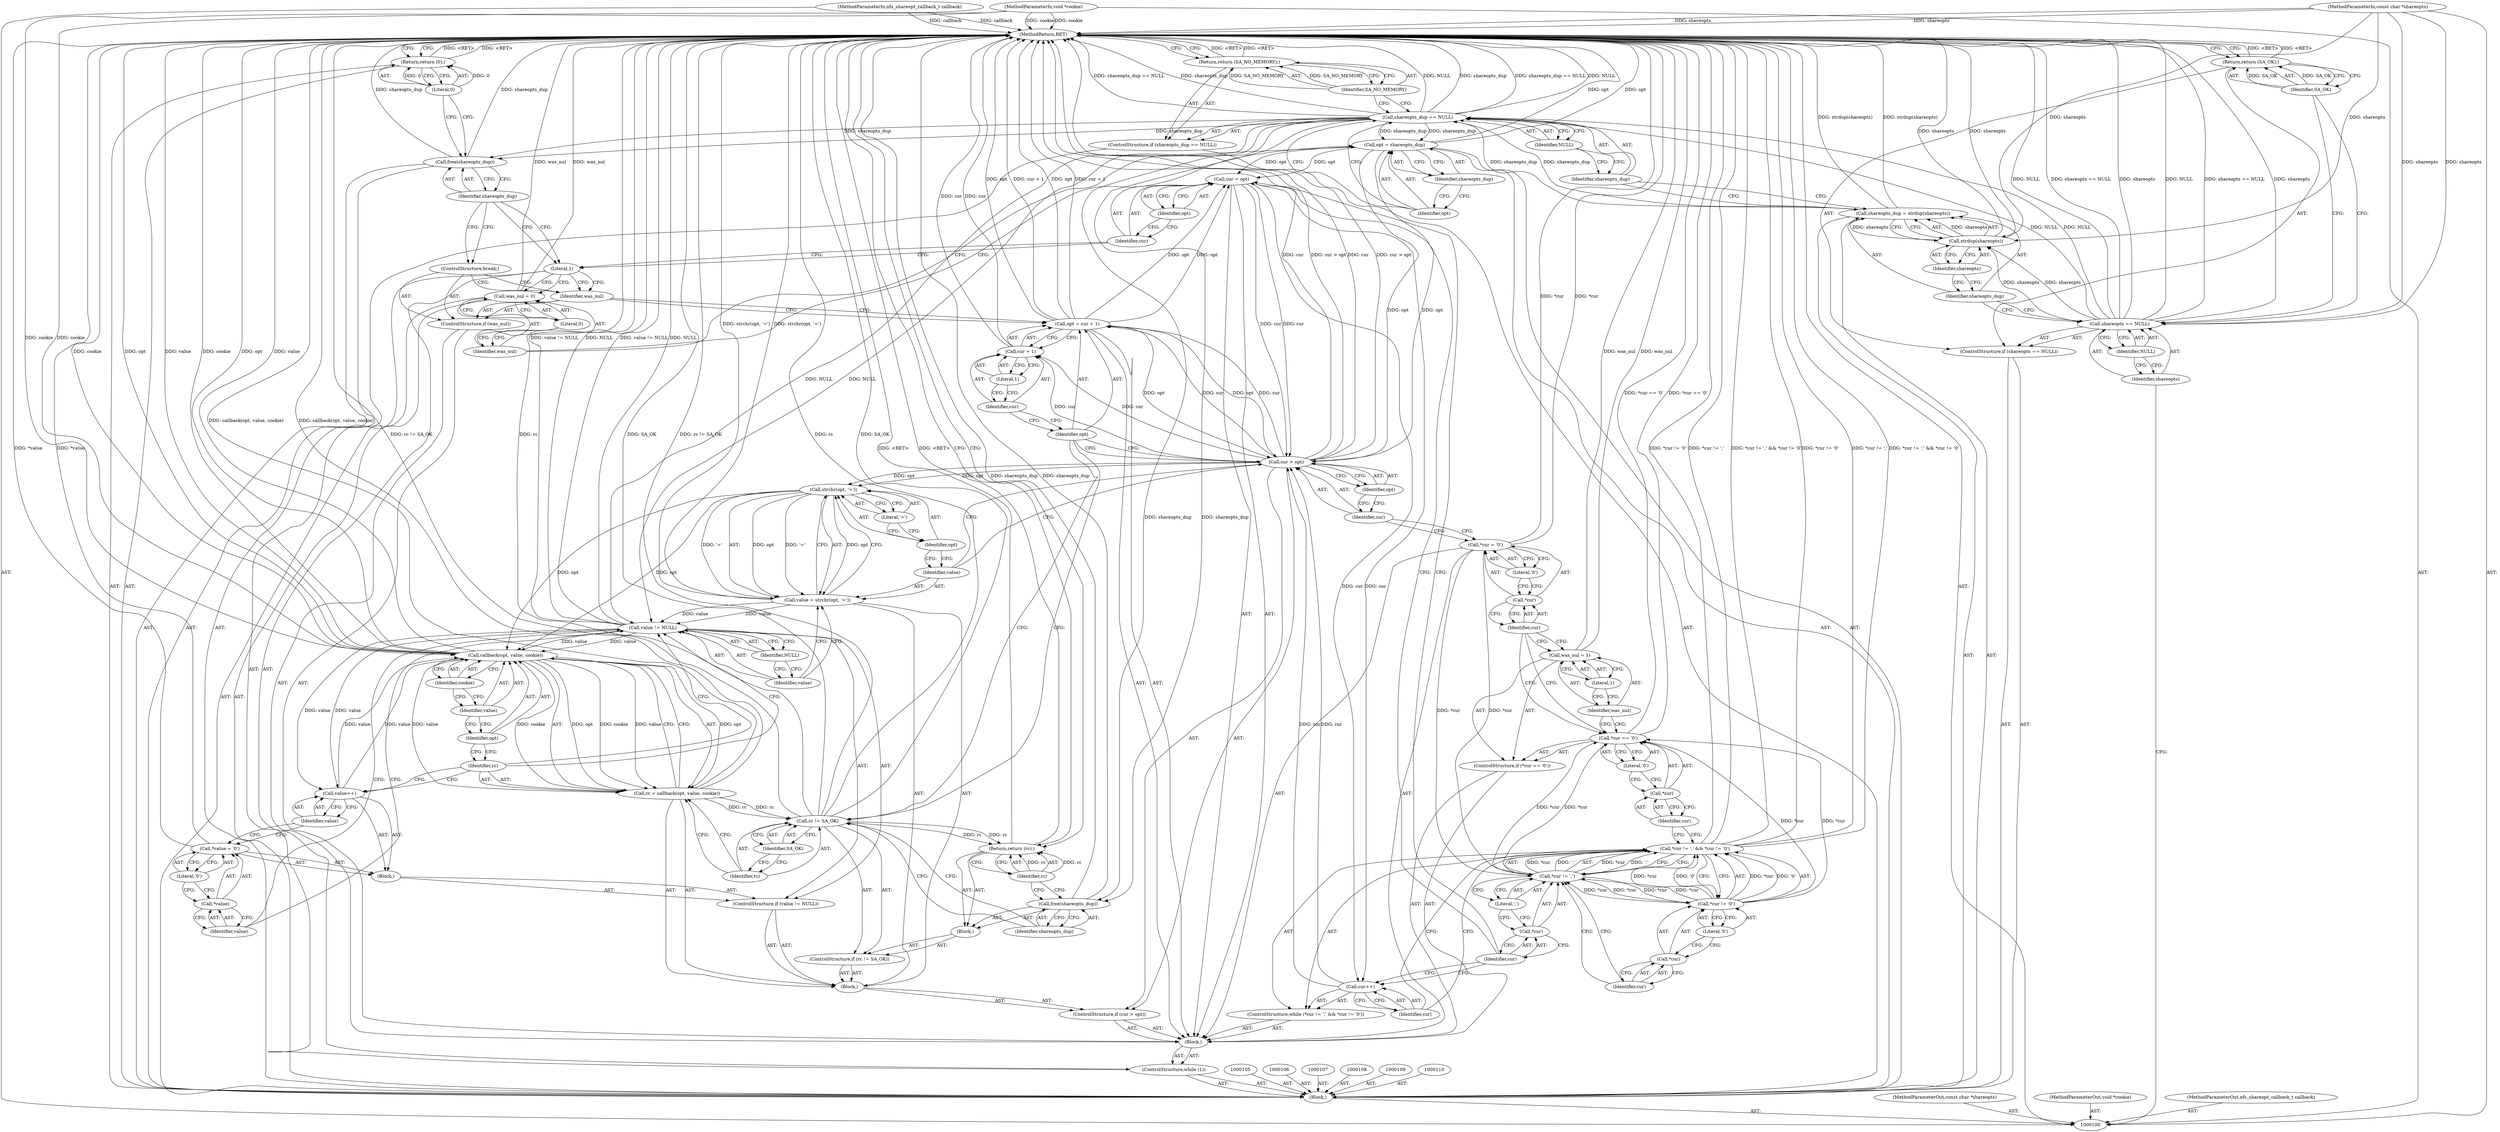 digraph "1_zfs_99aa4d2b4fd12c6bef62d02ffd1b375ddd42fcf4" {
"1000211" [label="(MethodReturn,RET)"];
"1000101" [label="(MethodParameterIn,const char *shareopts)"];
"1000278" [label="(MethodParameterOut,const char *shareopts)"];
"1000126" [label="(Identifier,SA_NO_MEMORY)"];
"1000125" [label="(Return,return (SA_NO_MEMORY);)"];
"1000127" [label="(Call,opt = shareopts_dup)"];
"1000128" [label="(Identifier,opt)"];
"1000129" [label="(Identifier,shareopts_dup)"];
"1000130" [label="(Call,was_nul = 0)"];
"1000131" [label="(Identifier,was_nul)"];
"1000132" [label="(Literal,0)"];
"1000133" [label="(ControlStructure,while (1))"];
"1000135" [label="(Block,)"];
"1000134" [label="(Literal,1)"];
"1000136" [label="(Call,cur = opt)"];
"1000137" [label="(Identifier,cur)"];
"1000138" [label="(Identifier,opt)"];
"1000143" [label="(Identifier,cur)"];
"1000144" [label="(Literal,',')"];
"1000139" [label="(ControlStructure,while (*cur != ',' && *cur != '\0'))"];
"1000145" [label="(Call,*cur != '\0')"];
"1000146" [label="(Call,*cur)"];
"1000147" [label="(Identifier,cur)"];
"1000148" [label="(Literal,'\0')"];
"1000140" [label="(Call,*cur != ',' && *cur != '\0')"];
"1000141" [label="(Call,*cur != ',')"];
"1000142" [label="(Call,*cur)"];
"1000149" [label="(Call,cur++)"];
"1000150" [label="(Identifier,cur)"];
"1000155" [label="(Literal,'\0')"];
"1000151" [label="(ControlStructure,if (*cur == '\0'))"];
"1000152" [label="(Call,*cur == '\0')"];
"1000153" [label="(Call,*cur)"];
"1000154" [label="(Identifier,cur)"];
"1000158" [label="(Literal,1)"];
"1000156" [label="(Call,was_nul = 1)"];
"1000157" [label="(Identifier,was_nul)"];
"1000159" [label="(Call,*cur = '\0')"];
"1000160" [label="(Call,*cur)"];
"1000161" [label="(Identifier,cur)"];
"1000162" [label="(Literal,'\0')"];
"1000103" [label="(MethodParameterIn,void *cookie)"];
"1000280" [label="(MethodParameterOut,void *cookie)"];
"1000102" [label="(MethodParameterIn,nfs_shareopt_callback_t callback)"];
"1000279" [label="(MethodParameterOut,nfs_shareopt_callback_t callback)"];
"1000166" [label="(Identifier,opt)"];
"1000167" [label="(Block,)"];
"1000163" [label="(ControlStructure,if (cur > opt))"];
"1000164" [label="(Call,cur > opt)"];
"1000165" [label="(Identifier,cur)"];
"1000170" [label="(Call,strchr(opt, '='))"];
"1000171" [label="(Identifier,opt)"];
"1000172" [label="(Literal,'=')"];
"1000168" [label="(Call,value = strchr(opt, '='))"];
"1000169" [label="(Identifier,value)"];
"1000176" [label="(Identifier,NULL)"];
"1000177" [label="(Block,)"];
"1000173" [label="(ControlStructure,if (value != NULL))"];
"1000174" [label="(Call,value != NULL)"];
"1000175" [label="(Identifier,value)"];
"1000181" [label="(Literal,'\0')"];
"1000178" [label="(Call,*value = '\0')"];
"1000179" [label="(Call,*value)"];
"1000180" [label="(Identifier,value)"];
"1000182" [label="(Call,value++)"];
"1000183" [label="(Identifier,value)"];
"1000187" [label="(Identifier,opt)"];
"1000188" [label="(Identifier,value)"];
"1000189" [label="(Identifier,cookie)"];
"1000184" [label="(Call,rc = callback(opt, value, cookie))"];
"1000185" [label="(Identifier,rc)"];
"1000186" [label="(Call,callback(opt, value, cookie))"];
"1000193" [label="(Identifier,SA_OK)"];
"1000194" [label="(Block,)"];
"1000190" [label="(ControlStructure,if (rc != SA_OK))"];
"1000191" [label="(Call,rc != SA_OK)"];
"1000192" [label="(Identifier,rc)"];
"1000195" [label="(Call,free(shareopts_dup))"];
"1000196" [label="(Identifier,shareopts_dup)"];
"1000198" [label="(Identifier,rc)"];
"1000197" [label="(Return,return (rc);)"];
"1000104" [label="(Block,)"];
"1000203" [label="(Literal,1)"];
"1000199" [label="(Call,opt = cur + 1)"];
"1000200" [label="(Identifier,opt)"];
"1000201" [label="(Call,cur + 1)"];
"1000202" [label="(Identifier,cur)"];
"1000204" [label="(ControlStructure,if (was_nul))"];
"1000205" [label="(Identifier,was_nul)"];
"1000206" [label="(ControlStructure,break;)"];
"1000207" [label="(Call,free(shareopts_dup))"];
"1000208" [label="(Identifier,shareopts_dup)"];
"1000209" [label="(Return,return (0);)"];
"1000210" [label="(Literal,0)"];
"1000111" [label="(ControlStructure,if (shareopts == NULL))"];
"1000114" [label="(Identifier,NULL)"];
"1000112" [label="(Call,shareopts == NULL)"];
"1000113" [label="(Identifier,shareopts)"];
"1000116" [label="(Identifier,SA_OK)"];
"1000115" [label="(Return,return (SA_OK);)"];
"1000117" [label="(Call,shareopts_dup = strdup(shareopts))"];
"1000118" [label="(Identifier,shareopts_dup)"];
"1000119" [label="(Call,strdup(shareopts))"];
"1000120" [label="(Identifier,shareopts)"];
"1000121" [label="(ControlStructure,if (shareopts_dup == NULL))"];
"1000124" [label="(Identifier,NULL)"];
"1000122" [label="(Call,shareopts_dup == NULL)"];
"1000123" [label="(Identifier,shareopts_dup)"];
"1000211" -> "1000100"  [label="AST: "];
"1000211" -> "1000115"  [label="CFG: "];
"1000211" -> "1000125"  [label="CFG: "];
"1000211" -> "1000197"  [label="CFG: "];
"1000211" -> "1000209"  [label="CFG: "];
"1000197" -> "1000211"  [label="DDG: <RET>"];
"1000125" -> "1000211"  [label="DDG: <RET>"];
"1000186" -> "1000211"  [label="DDG: opt"];
"1000186" -> "1000211"  [label="DDG: value"];
"1000186" -> "1000211"  [label="DDG: cookie"];
"1000199" -> "1000211"  [label="DDG: cur + 1"];
"1000199" -> "1000211"  [label="DDG: opt"];
"1000178" -> "1000211"  [label="DDG: *value"];
"1000103" -> "1000211"  [label="DDG: cookie"];
"1000191" -> "1000211"  [label="DDG: rc != SA_OK"];
"1000191" -> "1000211"  [label="DDG: rc"];
"1000191" -> "1000211"  [label="DDG: SA_OK"];
"1000168" -> "1000211"  [label="DDG: strchr(opt, '=')"];
"1000117" -> "1000211"  [label="DDG: strdup(shareopts)"];
"1000195" -> "1000211"  [label="DDG: shareopts_dup"];
"1000174" -> "1000211"  [label="DDG: value != NULL"];
"1000174" -> "1000211"  [label="DDG: NULL"];
"1000164" -> "1000211"  [label="DDG: cur > opt"];
"1000164" -> "1000211"  [label="DDG: cur"];
"1000184" -> "1000211"  [label="DDG: callback(opt, value, cookie)"];
"1000156" -> "1000211"  [label="DDG: was_nul"];
"1000112" -> "1000211"  [label="DDG: NULL"];
"1000112" -> "1000211"  [label="DDG: shareopts == NULL"];
"1000112" -> "1000211"  [label="DDG: shareopts"];
"1000159" -> "1000211"  [label="DDG: *cur"];
"1000122" -> "1000211"  [label="DDG: shareopts_dup"];
"1000122" -> "1000211"  [label="DDG: shareopts_dup == NULL"];
"1000122" -> "1000211"  [label="DDG: NULL"];
"1000140" -> "1000211"  [label="DDG: *cur != ','"];
"1000140" -> "1000211"  [label="DDG: *cur != ',' && *cur != '\0'"];
"1000140" -> "1000211"  [label="DDG: *cur != '\0'"];
"1000152" -> "1000211"  [label="DDG: *cur == '\0'"];
"1000207" -> "1000211"  [label="DDG: shareopts_dup"];
"1000102" -> "1000211"  [label="DDG: callback"];
"1000101" -> "1000211"  [label="DDG: shareopts"];
"1000119" -> "1000211"  [label="DDG: shareopts"];
"1000127" -> "1000211"  [label="DDG: opt"];
"1000130" -> "1000211"  [label="DDG: was_nul"];
"1000201" -> "1000211"  [label="DDG: cur"];
"1000209" -> "1000211"  [label="DDG: <RET>"];
"1000115" -> "1000211"  [label="DDG: <RET>"];
"1000101" -> "1000100"  [label="AST: "];
"1000101" -> "1000211"  [label="DDG: shareopts"];
"1000101" -> "1000112"  [label="DDG: shareopts"];
"1000101" -> "1000119"  [label="DDG: shareopts"];
"1000278" -> "1000100"  [label="AST: "];
"1000126" -> "1000125"  [label="AST: "];
"1000126" -> "1000122"  [label="CFG: "];
"1000125" -> "1000126"  [label="CFG: "];
"1000126" -> "1000125"  [label="DDG: SA_NO_MEMORY"];
"1000125" -> "1000121"  [label="AST: "];
"1000125" -> "1000126"  [label="CFG: "];
"1000126" -> "1000125"  [label="AST: "];
"1000211" -> "1000125"  [label="CFG: "];
"1000125" -> "1000211"  [label="DDG: <RET>"];
"1000126" -> "1000125"  [label="DDG: SA_NO_MEMORY"];
"1000127" -> "1000104"  [label="AST: "];
"1000127" -> "1000129"  [label="CFG: "];
"1000128" -> "1000127"  [label="AST: "];
"1000129" -> "1000127"  [label="AST: "];
"1000131" -> "1000127"  [label="CFG: "];
"1000127" -> "1000211"  [label="DDG: opt"];
"1000122" -> "1000127"  [label="DDG: shareopts_dup"];
"1000127" -> "1000136"  [label="DDG: opt"];
"1000127" -> "1000164"  [label="DDG: opt"];
"1000128" -> "1000127"  [label="AST: "];
"1000128" -> "1000122"  [label="CFG: "];
"1000129" -> "1000128"  [label="CFG: "];
"1000129" -> "1000127"  [label="AST: "];
"1000129" -> "1000128"  [label="CFG: "];
"1000127" -> "1000129"  [label="CFG: "];
"1000130" -> "1000104"  [label="AST: "];
"1000130" -> "1000132"  [label="CFG: "];
"1000131" -> "1000130"  [label="AST: "];
"1000132" -> "1000130"  [label="AST: "];
"1000134" -> "1000130"  [label="CFG: "];
"1000130" -> "1000211"  [label="DDG: was_nul"];
"1000131" -> "1000130"  [label="AST: "];
"1000131" -> "1000127"  [label="CFG: "];
"1000132" -> "1000131"  [label="CFG: "];
"1000132" -> "1000130"  [label="AST: "];
"1000132" -> "1000131"  [label="CFG: "];
"1000130" -> "1000132"  [label="CFG: "];
"1000133" -> "1000104"  [label="AST: "];
"1000134" -> "1000133"  [label="AST: "];
"1000135" -> "1000133"  [label="AST: "];
"1000135" -> "1000133"  [label="AST: "];
"1000136" -> "1000135"  [label="AST: "];
"1000139" -> "1000135"  [label="AST: "];
"1000151" -> "1000135"  [label="AST: "];
"1000159" -> "1000135"  [label="AST: "];
"1000163" -> "1000135"  [label="AST: "];
"1000199" -> "1000135"  [label="AST: "];
"1000204" -> "1000135"  [label="AST: "];
"1000134" -> "1000133"  [label="AST: "];
"1000134" -> "1000205"  [label="CFG: "];
"1000134" -> "1000130"  [label="CFG: "];
"1000137" -> "1000134"  [label="CFG: "];
"1000208" -> "1000134"  [label="CFG: "];
"1000136" -> "1000135"  [label="AST: "];
"1000136" -> "1000138"  [label="CFG: "];
"1000137" -> "1000136"  [label="AST: "];
"1000138" -> "1000136"  [label="AST: "];
"1000143" -> "1000136"  [label="CFG: "];
"1000199" -> "1000136"  [label="DDG: opt"];
"1000127" -> "1000136"  [label="DDG: opt"];
"1000136" -> "1000149"  [label="DDG: cur"];
"1000136" -> "1000164"  [label="DDG: cur"];
"1000137" -> "1000136"  [label="AST: "];
"1000137" -> "1000134"  [label="CFG: "];
"1000138" -> "1000137"  [label="CFG: "];
"1000138" -> "1000136"  [label="AST: "];
"1000138" -> "1000137"  [label="CFG: "];
"1000136" -> "1000138"  [label="CFG: "];
"1000143" -> "1000142"  [label="AST: "];
"1000143" -> "1000149"  [label="CFG: "];
"1000143" -> "1000136"  [label="CFG: "];
"1000142" -> "1000143"  [label="CFG: "];
"1000144" -> "1000141"  [label="AST: "];
"1000144" -> "1000142"  [label="CFG: "];
"1000141" -> "1000144"  [label="CFG: "];
"1000139" -> "1000135"  [label="AST: "];
"1000140" -> "1000139"  [label="AST: "];
"1000149" -> "1000139"  [label="AST: "];
"1000145" -> "1000140"  [label="AST: "];
"1000145" -> "1000148"  [label="CFG: "];
"1000146" -> "1000145"  [label="AST: "];
"1000148" -> "1000145"  [label="AST: "];
"1000140" -> "1000145"  [label="CFG: "];
"1000145" -> "1000141"  [label="DDG: *cur"];
"1000145" -> "1000140"  [label="DDG: *cur"];
"1000145" -> "1000140"  [label="DDG: '\0'"];
"1000141" -> "1000145"  [label="DDG: *cur"];
"1000145" -> "1000152"  [label="DDG: *cur"];
"1000146" -> "1000145"  [label="AST: "];
"1000146" -> "1000147"  [label="CFG: "];
"1000147" -> "1000146"  [label="AST: "];
"1000148" -> "1000146"  [label="CFG: "];
"1000147" -> "1000146"  [label="AST: "];
"1000147" -> "1000141"  [label="CFG: "];
"1000146" -> "1000147"  [label="CFG: "];
"1000148" -> "1000145"  [label="AST: "];
"1000148" -> "1000146"  [label="CFG: "];
"1000145" -> "1000148"  [label="CFG: "];
"1000140" -> "1000139"  [label="AST: "];
"1000140" -> "1000141"  [label="CFG: "];
"1000140" -> "1000145"  [label="CFG: "];
"1000141" -> "1000140"  [label="AST: "];
"1000145" -> "1000140"  [label="AST: "];
"1000150" -> "1000140"  [label="CFG: "];
"1000154" -> "1000140"  [label="CFG: "];
"1000140" -> "1000211"  [label="DDG: *cur != ','"];
"1000140" -> "1000211"  [label="DDG: *cur != ',' && *cur != '\0'"];
"1000140" -> "1000211"  [label="DDG: *cur != '\0'"];
"1000141" -> "1000140"  [label="DDG: *cur"];
"1000141" -> "1000140"  [label="DDG: ','"];
"1000145" -> "1000140"  [label="DDG: *cur"];
"1000145" -> "1000140"  [label="DDG: '\0'"];
"1000141" -> "1000140"  [label="AST: "];
"1000141" -> "1000144"  [label="CFG: "];
"1000142" -> "1000141"  [label="AST: "];
"1000144" -> "1000141"  [label="AST: "];
"1000147" -> "1000141"  [label="CFG: "];
"1000140" -> "1000141"  [label="CFG: "];
"1000141" -> "1000140"  [label="DDG: *cur"];
"1000141" -> "1000140"  [label="DDG: ','"];
"1000159" -> "1000141"  [label="DDG: *cur"];
"1000145" -> "1000141"  [label="DDG: *cur"];
"1000141" -> "1000145"  [label="DDG: *cur"];
"1000141" -> "1000152"  [label="DDG: *cur"];
"1000142" -> "1000141"  [label="AST: "];
"1000142" -> "1000143"  [label="CFG: "];
"1000143" -> "1000142"  [label="AST: "];
"1000144" -> "1000142"  [label="CFG: "];
"1000149" -> "1000139"  [label="AST: "];
"1000149" -> "1000150"  [label="CFG: "];
"1000150" -> "1000149"  [label="AST: "];
"1000143" -> "1000149"  [label="CFG: "];
"1000136" -> "1000149"  [label="DDG: cur"];
"1000149" -> "1000164"  [label="DDG: cur"];
"1000150" -> "1000149"  [label="AST: "];
"1000150" -> "1000140"  [label="CFG: "];
"1000149" -> "1000150"  [label="CFG: "];
"1000155" -> "1000152"  [label="AST: "];
"1000155" -> "1000153"  [label="CFG: "];
"1000152" -> "1000155"  [label="CFG: "];
"1000151" -> "1000135"  [label="AST: "];
"1000152" -> "1000151"  [label="AST: "];
"1000156" -> "1000151"  [label="AST: "];
"1000152" -> "1000151"  [label="AST: "];
"1000152" -> "1000155"  [label="CFG: "];
"1000153" -> "1000152"  [label="AST: "];
"1000155" -> "1000152"  [label="AST: "];
"1000157" -> "1000152"  [label="CFG: "];
"1000161" -> "1000152"  [label="CFG: "];
"1000152" -> "1000211"  [label="DDG: *cur == '\0'"];
"1000141" -> "1000152"  [label="DDG: *cur"];
"1000145" -> "1000152"  [label="DDG: *cur"];
"1000153" -> "1000152"  [label="AST: "];
"1000153" -> "1000154"  [label="CFG: "];
"1000154" -> "1000153"  [label="AST: "];
"1000155" -> "1000153"  [label="CFG: "];
"1000154" -> "1000153"  [label="AST: "];
"1000154" -> "1000140"  [label="CFG: "];
"1000153" -> "1000154"  [label="CFG: "];
"1000158" -> "1000156"  [label="AST: "];
"1000158" -> "1000157"  [label="CFG: "];
"1000156" -> "1000158"  [label="CFG: "];
"1000156" -> "1000151"  [label="AST: "];
"1000156" -> "1000158"  [label="CFG: "];
"1000157" -> "1000156"  [label="AST: "];
"1000158" -> "1000156"  [label="AST: "];
"1000161" -> "1000156"  [label="CFG: "];
"1000156" -> "1000211"  [label="DDG: was_nul"];
"1000157" -> "1000156"  [label="AST: "];
"1000157" -> "1000152"  [label="CFG: "];
"1000158" -> "1000157"  [label="CFG: "];
"1000159" -> "1000135"  [label="AST: "];
"1000159" -> "1000162"  [label="CFG: "];
"1000160" -> "1000159"  [label="AST: "];
"1000162" -> "1000159"  [label="AST: "];
"1000165" -> "1000159"  [label="CFG: "];
"1000159" -> "1000211"  [label="DDG: *cur"];
"1000159" -> "1000141"  [label="DDG: *cur"];
"1000160" -> "1000159"  [label="AST: "];
"1000160" -> "1000161"  [label="CFG: "];
"1000161" -> "1000160"  [label="AST: "];
"1000162" -> "1000160"  [label="CFG: "];
"1000161" -> "1000160"  [label="AST: "];
"1000161" -> "1000156"  [label="CFG: "];
"1000161" -> "1000152"  [label="CFG: "];
"1000160" -> "1000161"  [label="CFG: "];
"1000162" -> "1000159"  [label="AST: "];
"1000162" -> "1000160"  [label="CFG: "];
"1000159" -> "1000162"  [label="CFG: "];
"1000103" -> "1000100"  [label="AST: "];
"1000103" -> "1000211"  [label="DDG: cookie"];
"1000103" -> "1000186"  [label="DDG: cookie"];
"1000280" -> "1000100"  [label="AST: "];
"1000102" -> "1000100"  [label="AST: "];
"1000102" -> "1000211"  [label="DDG: callback"];
"1000279" -> "1000100"  [label="AST: "];
"1000166" -> "1000164"  [label="AST: "];
"1000166" -> "1000165"  [label="CFG: "];
"1000164" -> "1000166"  [label="CFG: "];
"1000167" -> "1000163"  [label="AST: "];
"1000168" -> "1000167"  [label="AST: "];
"1000173" -> "1000167"  [label="AST: "];
"1000184" -> "1000167"  [label="AST: "];
"1000190" -> "1000167"  [label="AST: "];
"1000163" -> "1000135"  [label="AST: "];
"1000164" -> "1000163"  [label="AST: "];
"1000167" -> "1000163"  [label="AST: "];
"1000164" -> "1000163"  [label="AST: "];
"1000164" -> "1000166"  [label="CFG: "];
"1000165" -> "1000164"  [label="AST: "];
"1000166" -> "1000164"  [label="AST: "];
"1000169" -> "1000164"  [label="CFG: "];
"1000200" -> "1000164"  [label="CFG: "];
"1000164" -> "1000211"  [label="DDG: cur > opt"];
"1000164" -> "1000211"  [label="DDG: cur"];
"1000149" -> "1000164"  [label="DDG: cur"];
"1000136" -> "1000164"  [label="DDG: cur"];
"1000199" -> "1000164"  [label="DDG: opt"];
"1000127" -> "1000164"  [label="DDG: opt"];
"1000164" -> "1000170"  [label="DDG: opt"];
"1000164" -> "1000199"  [label="DDG: cur"];
"1000164" -> "1000201"  [label="DDG: cur"];
"1000165" -> "1000164"  [label="AST: "];
"1000165" -> "1000159"  [label="CFG: "];
"1000166" -> "1000165"  [label="CFG: "];
"1000170" -> "1000168"  [label="AST: "];
"1000170" -> "1000172"  [label="CFG: "];
"1000171" -> "1000170"  [label="AST: "];
"1000172" -> "1000170"  [label="AST: "];
"1000168" -> "1000170"  [label="CFG: "];
"1000170" -> "1000168"  [label="DDG: opt"];
"1000170" -> "1000168"  [label="DDG: '='"];
"1000164" -> "1000170"  [label="DDG: opt"];
"1000170" -> "1000186"  [label="DDG: opt"];
"1000171" -> "1000170"  [label="AST: "];
"1000171" -> "1000169"  [label="CFG: "];
"1000172" -> "1000171"  [label="CFG: "];
"1000172" -> "1000170"  [label="AST: "];
"1000172" -> "1000171"  [label="CFG: "];
"1000170" -> "1000172"  [label="CFG: "];
"1000168" -> "1000167"  [label="AST: "];
"1000168" -> "1000170"  [label="CFG: "];
"1000169" -> "1000168"  [label="AST: "];
"1000170" -> "1000168"  [label="AST: "];
"1000175" -> "1000168"  [label="CFG: "];
"1000168" -> "1000211"  [label="DDG: strchr(opt, '=')"];
"1000170" -> "1000168"  [label="DDG: opt"];
"1000170" -> "1000168"  [label="DDG: '='"];
"1000168" -> "1000174"  [label="DDG: value"];
"1000169" -> "1000168"  [label="AST: "];
"1000169" -> "1000164"  [label="CFG: "];
"1000171" -> "1000169"  [label="CFG: "];
"1000176" -> "1000174"  [label="AST: "];
"1000176" -> "1000175"  [label="CFG: "];
"1000174" -> "1000176"  [label="CFG: "];
"1000177" -> "1000173"  [label="AST: "];
"1000178" -> "1000177"  [label="AST: "];
"1000182" -> "1000177"  [label="AST: "];
"1000173" -> "1000167"  [label="AST: "];
"1000174" -> "1000173"  [label="AST: "];
"1000177" -> "1000173"  [label="AST: "];
"1000174" -> "1000173"  [label="AST: "];
"1000174" -> "1000176"  [label="CFG: "];
"1000175" -> "1000174"  [label="AST: "];
"1000176" -> "1000174"  [label="AST: "];
"1000180" -> "1000174"  [label="CFG: "];
"1000185" -> "1000174"  [label="CFG: "];
"1000174" -> "1000211"  [label="DDG: value != NULL"];
"1000174" -> "1000211"  [label="DDG: NULL"];
"1000168" -> "1000174"  [label="DDG: value"];
"1000122" -> "1000174"  [label="DDG: NULL"];
"1000174" -> "1000182"  [label="DDG: value"];
"1000174" -> "1000186"  [label="DDG: value"];
"1000175" -> "1000174"  [label="AST: "];
"1000175" -> "1000168"  [label="CFG: "];
"1000176" -> "1000175"  [label="CFG: "];
"1000181" -> "1000178"  [label="AST: "];
"1000181" -> "1000179"  [label="CFG: "];
"1000178" -> "1000181"  [label="CFG: "];
"1000178" -> "1000177"  [label="AST: "];
"1000178" -> "1000181"  [label="CFG: "];
"1000179" -> "1000178"  [label="AST: "];
"1000181" -> "1000178"  [label="AST: "];
"1000183" -> "1000178"  [label="CFG: "];
"1000178" -> "1000211"  [label="DDG: *value"];
"1000179" -> "1000178"  [label="AST: "];
"1000179" -> "1000180"  [label="CFG: "];
"1000180" -> "1000179"  [label="AST: "];
"1000181" -> "1000179"  [label="CFG: "];
"1000180" -> "1000179"  [label="AST: "];
"1000180" -> "1000174"  [label="CFG: "];
"1000179" -> "1000180"  [label="CFG: "];
"1000182" -> "1000177"  [label="AST: "];
"1000182" -> "1000183"  [label="CFG: "];
"1000183" -> "1000182"  [label="AST: "];
"1000185" -> "1000182"  [label="CFG: "];
"1000174" -> "1000182"  [label="DDG: value"];
"1000182" -> "1000186"  [label="DDG: value"];
"1000183" -> "1000182"  [label="AST: "];
"1000183" -> "1000178"  [label="CFG: "];
"1000182" -> "1000183"  [label="CFG: "];
"1000187" -> "1000186"  [label="AST: "];
"1000187" -> "1000185"  [label="CFG: "];
"1000188" -> "1000187"  [label="CFG: "];
"1000188" -> "1000186"  [label="AST: "];
"1000188" -> "1000187"  [label="CFG: "];
"1000189" -> "1000188"  [label="CFG: "];
"1000189" -> "1000186"  [label="AST: "];
"1000189" -> "1000188"  [label="CFG: "];
"1000186" -> "1000189"  [label="CFG: "];
"1000184" -> "1000167"  [label="AST: "];
"1000184" -> "1000186"  [label="CFG: "];
"1000185" -> "1000184"  [label="AST: "];
"1000186" -> "1000184"  [label="AST: "];
"1000192" -> "1000184"  [label="CFG: "];
"1000184" -> "1000211"  [label="DDG: callback(opt, value, cookie)"];
"1000186" -> "1000184"  [label="DDG: opt"];
"1000186" -> "1000184"  [label="DDG: value"];
"1000186" -> "1000184"  [label="DDG: cookie"];
"1000184" -> "1000191"  [label="DDG: rc"];
"1000185" -> "1000184"  [label="AST: "];
"1000185" -> "1000182"  [label="CFG: "];
"1000185" -> "1000174"  [label="CFG: "];
"1000187" -> "1000185"  [label="CFG: "];
"1000186" -> "1000184"  [label="AST: "];
"1000186" -> "1000189"  [label="CFG: "];
"1000187" -> "1000186"  [label="AST: "];
"1000188" -> "1000186"  [label="AST: "];
"1000189" -> "1000186"  [label="AST: "];
"1000184" -> "1000186"  [label="CFG: "];
"1000186" -> "1000211"  [label="DDG: opt"];
"1000186" -> "1000211"  [label="DDG: value"];
"1000186" -> "1000211"  [label="DDG: cookie"];
"1000186" -> "1000184"  [label="DDG: opt"];
"1000186" -> "1000184"  [label="DDG: value"];
"1000186" -> "1000184"  [label="DDG: cookie"];
"1000170" -> "1000186"  [label="DDG: opt"];
"1000182" -> "1000186"  [label="DDG: value"];
"1000174" -> "1000186"  [label="DDG: value"];
"1000103" -> "1000186"  [label="DDG: cookie"];
"1000193" -> "1000191"  [label="AST: "];
"1000193" -> "1000192"  [label="CFG: "];
"1000191" -> "1000193"  [label="CFG: "];
"1000194" -> "1000190"  [label="AST: "];
"1000195" -> "1000194"  [label="AST: "];
"1000197" -> "1000194"  [label="AST: "];
"1000190" -> "1000167"  [label="AST: "];
"1000191" -> "1000190"  [label="AST: "];
"1000194" -> "1000190"  [label="AST: "];
"1000191" -> "1000190"  [label="AST: "];
"1000191" -> "1000193"  [label="CFG: "];
"1000192" -> "1000191"  [label="AST: "];
"1000193" -> "1000191"  [label="AST: "];
"1000196" -> "1000191"  [label="CFG: "];
"1000200" -> "1000191"  [label="CFG: "];
"1000191" -> "1000211"  [label="DDG: rc != SA_OK"];
"1000191" -> "1000211"  [label="DDG: rc"];
"1000191" -> "1000211"  [label="DDG: SA_OK"];
"1000184" -> "1000191"  [label="DDG: rc"];
"1000191" -> "1000197"  [label="DDG: rc"];
"1000192" -> "1000191"  [label="AST: "];
"1000192" -> "1000184"  [label="CFG: "];
"1000193" -> "1000192"  [label="CFG: "];
"1000195" -> "1000194"  [label="AST: "];
"1000195" -> "1000196"  [label="CFG: "];
"1000196" -> "1000195"  [label="AST: "];
"1000198" -> "1000195"  [label="CFG: "];
"1000195" -> "1000211"  [label="DDG: shareopts_dup"];
"1000122" -> "1000195"  [label="DDG: shareopts_dup"];
"1000196" -> "1000195"  [label="AST: "];
"1000196" -> "1000191"  [label="CFG: "];
"1000195" -> "1000196"  [label="CFG: "];
"1000198" -> "1000197"  [label="AST: "];
"1000198" -> "1000195"  [label="CFG: "];
"1000197" -> "1000198"  [label="CFG: "];
"1000198" -> "1000197"  [label="DDG: rc"];
"1000197" -> "1000194"  [label="AST: "];
"1000197" -> "1000198"  [label="CFG: "];
"1000198" -> "1000197"  [label="AST: "];
"1000211" -> "1000197"  [label="CFG: "];
"1000197" -> "1000211"  [label="DDG: <RET>"];
"1000198" -> "1000197"  [label="DDG: rc"];
"1000191" -> "1000197"  [label="DDG: rc"];
"1000104" -> "1000100"  [label="AST: "];
"1000105" -> "1000104"  [label="AST: "];
"1000106" -> "1000104"  [label="AST: "];
"1000107" -> "1000104"  [label="AST: "];
"1000108" -> "1000104"  [label="AST: "];
"1000109" -> "1000104"  [label="AST: "];
"1000110" -> "1000104"  [label="AST: "];
"1000111" -> "1000104"  [label="AST: "];
"1000117" -> "1000104"  [label="AST: "];
"1000121" -> "1000104"  [label="AST: "];
"1000127" -> "1000104"  [label="AST: "];
"1000130" -> "1000104"  [label="AST: "];
"1000133" -> "1000104"  [label="AST: "];
"1000207" -> "1000104"  [label="AST: "];
"1000209" -> "1000104"  [label="AST: "];
"1000203" -> "1000201"  [label="AST: "];
"1000203" -> "1000202"  [label="CFG: "];
"1000201" -> "1000203"  [label="CFG: "];
"1000199" -> "1000135"  [label="AST: "];
"1000199" -> "1000201"  [label="CFG: "];
"1000200" -> "1000199"  [label="AST: "];
"1000201" -> "1000199"  [label="AST: "];
"1000205" -> "1000199"  [label="CFG: "];
"1000199" -> "1000211"  [label="DDG: cur + 1"];
"1000199" -> "1000211"  [label="DDG: opt"];
"1000199" -> "1000136"  [label="DDG: opt"];
"1000199" -> "1000164"  [label="DDG: opt"];
"1000164" -> "1000199"  [label="DDG: cur"];
"1000200" -> "1000199"  [label="AST: "];
"1000200" -> "1000191"  [label="CFG: "];
"1000200" -> "1000164"  [label="CFG: "];
"1000202" -> "1000200"  [label="CFG: "];
"1000201" -> "1000199"  [label="AST: "];
"1000201" -> "1000203"  [label="CFG: "];
"1000202" -> "1000201"  [label="AST: "];
"1000203" -> "1000201"  [label="AST: "];
"1000199" -> "1000201"  [label="CFG: "];
"1000201" -> "1000211"  [label="DDG: cur"];
"1000164" -> "1000201"  [label="DDG: cur"];
"1000202" -> "1000201"  [label="AST: "];
"1000202" -> "1000200"  [label="CFG: "];
"1000203" -> "1000202"  [label="CFG: "];
"1000204" -> "1000135"  [label="AST: "];
"1000205" -> "1000204"  [label="AST: "];
"1000206" -> "1000204"  [label="AST: "];
"1000205" -> "1000204"  [label="AST: "];
"1000205" -> "1000199"  [label="CFG: "];
"1000134" -> "1000205"  [label="CFG: "];
"1000206" -> "1000205"  [label="CFG: "];
"1000206" -> "1000204"  [label="AST: "];
"1000206" -> "1000205"  [label="CFG: "];
"1000208" -> "1000206"  [label="CFG: "];
"1000207" -> "1000104"  [label="AST: "];
"1000207" -> "1000208"  [label="CFG: "];
"1000208" -> "1000207"  [label="AST: "];
"1000210" -> "1000207"  [label="CFG: "];
"1000207" -> "1000211"  [label="DDG: shareopts_dup"];
"1000122" -> "1000207"  [label="DDG: shareopts_dup"];
"1000208" -> "1000207"  [label="AST: "];
"1000208" -> "1000134"  [label="CFG: "];
"1000208" -> "1000206"  [label="CFG: "];
"1000207" -> "1000208"  [label="CFG: "];
"1000209" -> "1000104"  [label="AST: "];
"1000209" -> "1000210"  [label="CFG: "];
"1000210" -> "1000209"  [label="AST: "];
"1000211" -> "1000209"  [label="CFG: "];
"1000209" -> "1000211"  [label="DDG: <RET>"];
"1000210" -> "1000209"  [label="DDG: 0"];
"1000210" -> "1000209"  [label="AST: "];
"1000210" -> "1000207"  [label="CFG: "];
"1000209" -> "1000210"  [label="CFG: "];
"1000210" -> "1000209"  [label="DDG: 0"];
"1000111" -> "1000104"  [label="AST: "];
"1000112" -> "1000111"  [label="AST: "];
"1000115" -> "1000111"  [label="AST: "];
"1000114" -> "1000112"  [label="AST: "];
"1000114" -> "1000113"  [label="CFG: "];
"1000112" -> "1000114"  [label="CFG: "];
"1000112" -> "1000111"  [label="AST: "];
"1000112" -> "1000114"  [label="CFG: "];
"1000113" -> "1000112"  [label="AST: "];
"1000114" -> "1000112"  [label="AST: "];
"1000116" -> "1000112"  [label="CFG: "];
"1000118" -> "1000112"  [label="CFG: "];
"1000112" -> "1000211"  [label="DDG: NULL"];
"1000112" -> "1000211"  [label="DDG: shareopts == NULL"];
"1000112" -> "1000211"  [label="DDG: shareopts"];
"1000101" -> "1000112"  [label="DDG: shareopts"];
"1000112" -> "1000119"  [label="DDG: shareopts"];
"1000112" -> "1000122"  [label="DDG: NULL"];
"1000113" -> "1000112"  [label="AST: "];
"1000113" -> "1000100"  [label="CFG: "];
"1000114" -> "1000113"  [label="CFG: "];
"1000116" -> "1000115"  [label="AST: "];
"1000116" -> "1000112"  [label="CFG: "];
"1000115" -> "1000116"  [label="CFG: "];
"1000116" -> "1000115"  [label="DDG: SA_OK"];
"1000115" -> "1000111"  [label="AST: "];
"1000115" -> "1000116"  [label="CFG: "];
"1000116" -> "1000115"  [label="AST: "];
"1000211" -> "1000115"  [label="CFG: "];
"1000115" -> "1000211"  [label="DDG: <RET>"];
"1000116" -> "1000115"  [label="DDG: SA_OK"];
"1000117" -> "1000104"  [label="AST: "];
"1000117" -> "1000119"  [label="CFG: "];
"1000118" -> "1000117"  [label="AST: "];
"1000119" -> "1000117"  [label="AST: "];
"1000123" -> "1000117"  [label="CFG: "];
"1000117" -> "1000211"  [label="DDG: strdup(shareopts)"];
"1000119" -> "1000117"  [label="DDG: shareopts"];
"1000117" -> "1000122"  [label="DDG: shareopts_dup"];
"1000118" -> "1000117"  [label="AST: "];
"1000118" -> "1000112"  [label="CFG: "];
"1000120" -> "1000118"  [label="CFG: "];
"1000119" -> "1000117"  [label="AST: "];
"1000119" -> "1000120"  [label="CFG: "];
"1000120" -> "1000119"  [label="AST: "];
"1000117" -> "1000119"  [label="CFG: "];
"1000119" -> "1000211"  [label="DDG: shareopts"];
"1000119" -> "1000117"  [label="DDG: shareopts"];
"1000112" -> "1000119"  [label="DDG: shareopts"];
"1000101" -> "1000119"  [label="DDG: shareopts"];
"1000120" -> "1000119"  [label="AST: "];
"1000120" -> "1000118"  [label="CFG: "];
"1000119" -> "1000120"  [label="CFG: "];
"1000121" -> "1000104"  [label="AST: "];
"1000122" -> "1000121"  [label="AST: "];
"1000125" -> "1000121"  [label="AST: "];
"1000124" -> "1000122"  [label="AST: "];
"1000124" -> "1000123"  [label="CFG: "];
"1000122" -> "1000124"  [label="CFG: "];
"1000122" -> "1000121"  [label="AST: "];
"1000122" -> "1000124"  [label="CFG: "];
"1000123" -> "1000122"  [label="AST: "];
"1000124" -> "1000122"  [label="AST: "];
"1000126" -> "1000122"  [label="CFG: "];
"1000128" -> "1000122"  [label="CFG: "];
"1000122" -> "1000211"  [label="DDG: shareopts_dup"];
"1000122" -> "1000211"  [label="DDG: shareopts_dup == NULL"];
"1000122" -> "1000211"  [label="DDG: NULL"];
"1000117" -> "1000122"  [label="DDG: shareopts_dup"];
"1000112" -> "1000122"  [label="DDG: NULL"];
"1000122" -> "1000127"  [label="DDG: shareopts_dup"];
"1000122" -> "1000174"  [label="DDG: NULL"];
"1000122" -> "1000195"  [label="DDG: shareopts_dup"];
"1000122" -> "1000207"  [label="DDG: shareopts_dup"];
"1000123" -> "1000122"  [label="AST: "];
"1000123" -> "1000117"  [label="CFG: "];
"1000124" -> "1000123"  [label="CFG: "];
}
